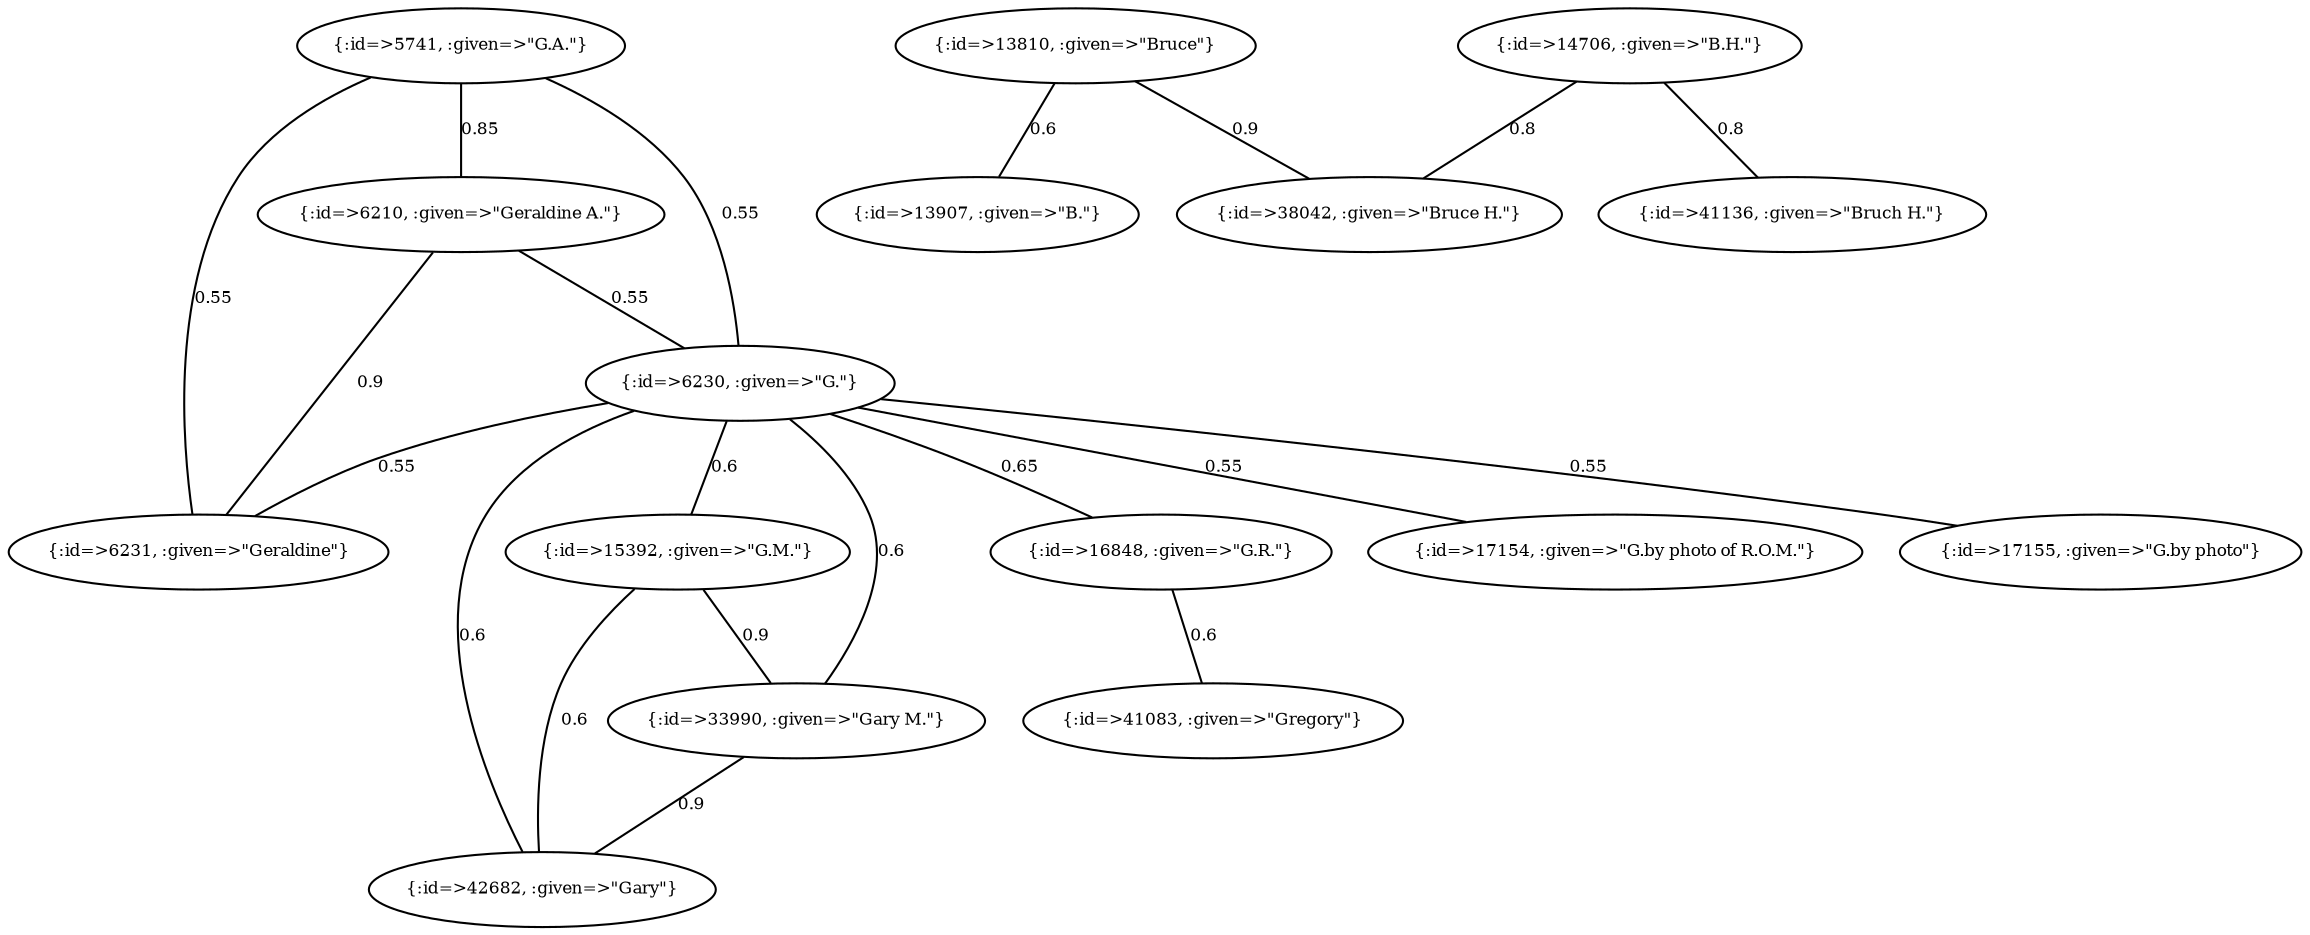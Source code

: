 graph Collector__WeightedGraph {
    "{:id=>5741, :given=>\"G.A.\"}" [
        fontsize = 8,
        label = "{:id=>5741, :given=>\"G.A.\"}"
    ]

    "{:id=>6210, :given=>\"Geraldine A.\"}" [
        fontsize = 8,
        label = "{:id=>6210, :given=>\"Geraldine A.\"}"
    ]

    "{:id=>6230, :given=>\"G.\"}" [
        fontsize = 8,
        label = "{:id=>6230, :given=>\"G.\"}"
    ]

    "{:id=>6231, :given=>\"Geraldine\"}" [
        fontsize = 8,
        label = "{:id=>6231, :given=>\"Geraldine\"}"
    ]

    "{:id=>13810, :given=>\"Bruce\"}" [
        fontsize = 8,
        label = "{:id=>13810, :given=>\"Bruce\"}"
    ]

    "{:id=>13907, :given=>\"B.\"}" [
        fontsize = 8,
        label = "{:id=>13907, :given=>\"B.\"}"
    ]

    "{:id=>14706, :given=>\"B.H.\"}" [
        fontsize = 8,
        label = "{:id=>14706, :given=>\"B.H.\"}"
    ]

    "{:id=>15392, :given=>\"G.M.\"}" [
        fontsize = 8,
        label = "{:id=>15392, :given=>\"G.M.\"}"
    ]

    "{:id=>16848, :given=>\"G.R.\"}" [
        fontsize = 8,
        label = "{:id=>16848, :given=>\"G.R.\"}"
    ]

    "{:id=>17154, :given=>\"G.by photo of R.O.M.\"}" [
        fontsize = 8,
        label = "{:id=>17154, :given=>\"G.by photo of R.O.M.\"}"
    ]

    "{:id=>17155, :given=>\"G.by photo\"}" [
        fontsize = 8,
        label = "{:id=>17155, :given=>\"G.by photo\"}"
    ]

    "{:id=>33990, :given=>\"Gary M.\"}" [
        fontsize = 8,
        label = "{:id=>33990, :given=>\"Gary M.\"}"
    ]

    "{:id=>38042, :given=>\"Bruce H.\"}" [
        fontsize = 8,
        label = "{:id=>38042, :given=>\"Bruce H.\"}"
    ]

    "{:id=>41083, :given=>\"Gregory\"}" [
        fontsize = 8,
        label = "{:id=>41083, :given=>\"Gregory\"}"
    ]

    "{:id=>41136, :given=>\"Bruch H.\"}" [
        fontsize = 8,
        label = "{:id=>41136, :given=>\"Bruch H.\"}"
    ]

    "{:id=>42682, :given=>\"Gary\"}" [
        fontsize = 8,
        label = "{:id=>42682, :given=>\"Gary\"}"
    ]

    "{:id=>5741, :given=>\"G.A.\"}" -- "{:id=>6210, :given=>\"Geraldine A.\"}" [
        fontsize = 8,
        label = 0.85
    ]

    "{:id=>5741, :given=>\"G.A.\"}" -- "{:id=>6230, :given=>\"G.\"}" [
        fontsize = 8,
        label = 0.55
    ]

    "{:id=>5741, :given=>\"G.A.\"}" -- "{:id=>6231, :given=>\"Geraldine\"}" [
        fontsize = 8,
        label = 0.55
    ]

    "{:id=>6210, :given=>\"Geraldine A.\"}" -- "{:id=>6230, :given=>\"G.\"}" [
        fontsize = 8,
        label = 0.55
    ]

    "{:id=>6210, :given=>\"Geraldine A.\"}" -- "{:id=>6231, :given=>\"Geraldine\"}" [
        fontsize = 8,
        label = 0.9
    ]

    "{:id=>6230, :given=>\"G.\"}" -- "{:id=>6231, :given=>\"Geraldine\"}" [
        fontsize = 8,
        label = 0.55
    ]

    "{:id=>6230, :given=>\"G.\"}" -- "{:id=>15392, :given=>\"G.M.\"}" [
        fontsize = 8,
        label = 0.6
    ]

    "{:id=>6230, :given=>\"G.\"}" -- "{:id=>16848, :given=>\"G.R.\"}" [
        fontsize = 8,
        label = 0.65
    ]

    "{:id=>6230, :given=>\"G.\"}" -- "{:id=>17154, :given=>\"G.by photo of R.O.M.\"}" [
        fontsize = 8,
        label = 0.55
    ]

    "{:id=>6230, :given=>\"G.\"}" -- "{:id=>17155, :given=>\"G.by photo\"}" [
        fontsize = 8,
        label = 0.55
    ]

    "{:id=>6230, :given=>\"G.\"}" -- "{:id=>33990, :given=>\"Gary M.\"}" [
        fontsize = 8,
        label = 0.6
    ]

    "{:id=>6230, :given=>\"G.\"}" -- "{:id=>42682, :given=>\"Gary\"}" [
        fontsize = 8,
        label = 0.6
    ]

    "{:id=>13810, :given=>\"Bruce\"}" -- "{:id=>13907, :given=>\"B.\"}" [
        fontsize = 8,
        label = 0.6
    ]

    "{:id=>13810, :given=>\"Bruce\"}" -- "{:id=>38042, :given=>\"Bruce H.\"}" [
        fontsize = 8,
        label = 0.9
    ]

    "{:id=>14706, :given=>\"B.H.\"}" -- "{:id=>38042, :given=>\"Bruce H.\"}" [
        fontsize = 8,
        label = 0.8
    ]

    "{:id=>14706, :given=>\"B.H.\"}" -- "{:id=>41136, :given=>\"Bruch H.\"}" [
        fontsize = 8,
        label = 0.8
    ]

    "{:id=>15392, :given=>\"G.M.\"}" -- "{:id=>33990, :given=>\"Gary M.\"}" [
        fontsize = 8,
        label = 0.9
    ]

    "{:id=>15392, :given=>\"G.M.\"}" -- "{:id=>42682, :given=>\"Gary\"}" [
        fontsize = 8,
        label = 0.6
    ]

    "{:id=>16848, :given=>\"G.R.\"}" -- "{:id=>41083, :given=>\"Gregory\"}" [
        fontsize = 8,
        label = 0.6
    ]

    "{:id=>33990, :given=>\"Gary M.\"}" -- "{:id=>42682, :given=>\"Gary\"}" [
        fontsize = 8,
        label = 0.9
    ]
}
